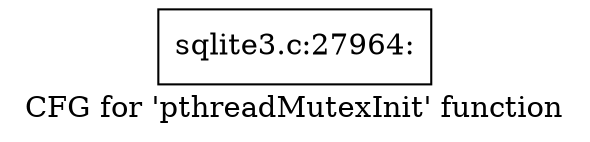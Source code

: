 digraph "CFG for 'pthreadMutexInit' function" {
	label="CFG for 'pthreadMutexInit' function";

	Node0x55c0f504c810 [shape=record,label="{sqlite3.c:27964:}"];
}
